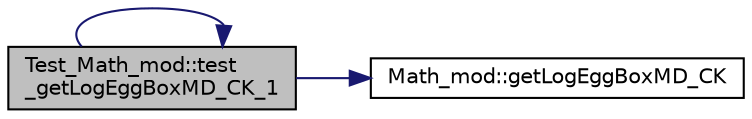digraph "Test_Math_mod::test_getLogEggBoxMD_CK_1"
{
 // LATEX_PDF_SIZE
  edge [fontname="Helvetica",fontsize="10",labelfontname="Helvetica",labelfontsize="10"];
  node [fontname="Helvetica",fontsize="10",shape=record];
  rankdir="LR";
  Node1 [label="Test_Math_mod::test\l_getLogEggBoxMD_CK_1",height=0.2,width=0.4,color="black", fillcolor="grey75", style="filled", fontcolor="black",tooltip=" "];
  Node1 -> Node2 [color="midnightblue",fontsize="10",style="solid",fontname="Helvetica"];
  Node2 [label="Math_mod::getLogEggBoxMD_CK",height=0.2,width=0.4,color="black", fillcolor="white", style="filled",URL="$namespaceMath__mod.html#a0f74ab8c8c2ab2e848a5d048b8514966",tooltip="Return the logarithm of the egg-box probability density function in multiple dimensions,..."];
  Node1 -> Node1 [color="midnightblue",fontsize="10",style="solid",fontname="Helvetica"];
}
